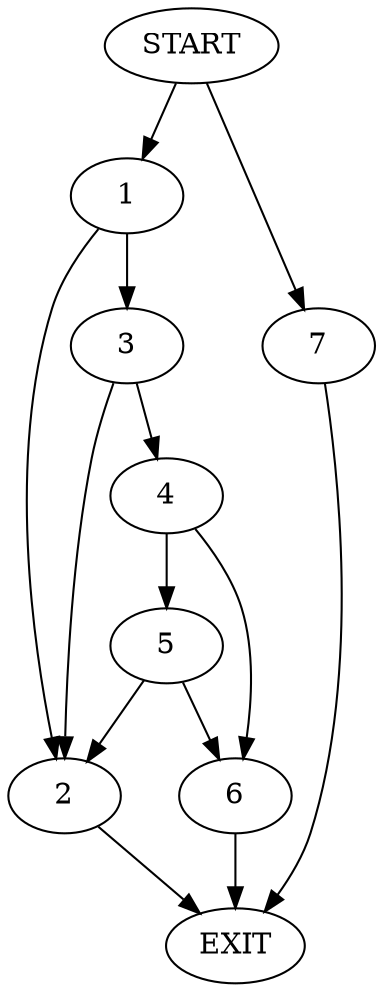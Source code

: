 digraph {
0 [label="START"]
8 [label="EXIT"]
0 -> 1
1 -> 2
1 -> 3
3 -> 4
3 -> 2
2 -> 8
4 -> 5
4 -> 6
5 -> 2
5 -> 6
6 -> 8
0 -> 7
7 -> 8
}
